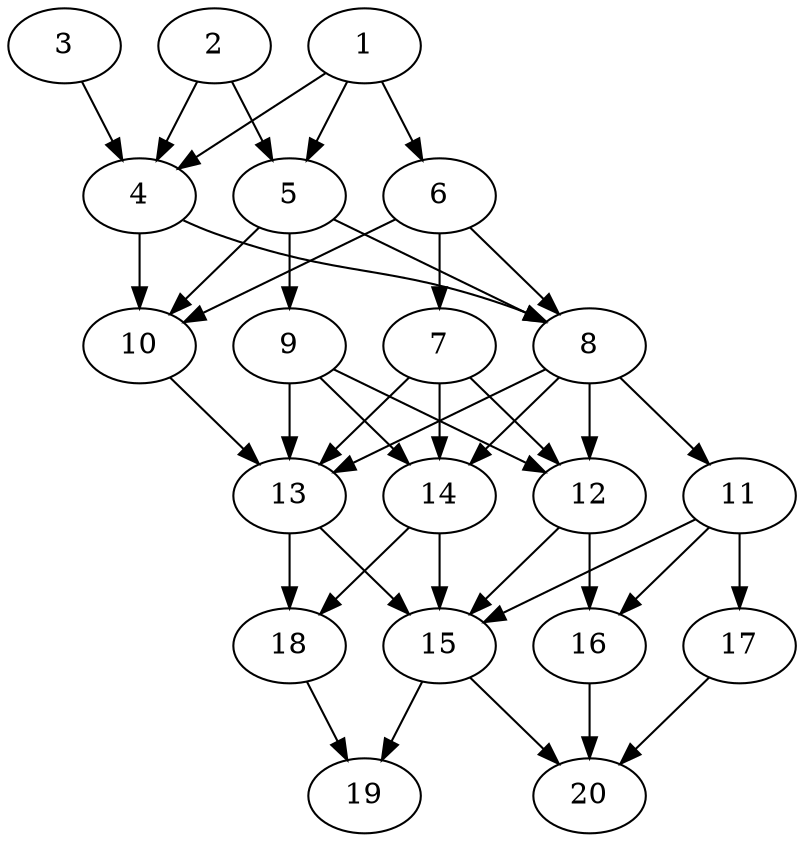 // DAG automatically generated by daggen at Tue Jul 23 14:31:37 2019
// ./daggen --dot -n 20 --ccr 0.5 --fat 0.5 --regular 0.5 --density 0.8 --mindata 5242880 --maxdata 52428800 
digraph G {
  1 [size="66975744", alpha="0.15", expect_size="33487872"] 
  1 -> 4 [size ="33487872"]
  1 -> 5 [size ="33487872"]
  1 -> 6 [size ="33487872"]
  2 [size="21583872", alpha="0.04", expect_size="10791936"] 
  2 -> 4 [size ="10791936"]
  2 -> 5 [size ="10791936"]
  3 [size="69488640", alpha="0.12", expect_size="34744320"] 
  3 -> 4 [size ="34744320"]
  4 [size="46020608", alpha="0.05", expect_size="23010304"] 
  4 -> 8 [size ="23010304"]
  4 -> 10 [size ="23010304"]
  5 [size="87564288", alpha="0.01", expect_size="43782144"] 
  5 -> 8 [size ="43782144"]
  5 -> 9 [size ="43782144"]
  5 -> 10 [size ="43782144"]
  6 [size="96901120", alpha="0.08", expect_size="48450560"] 
  6 -> 7 [size ="48450560"]
  6 -> 8 [size ="48450560"]
  6 -> 10 [size ="48450560"]
  7 [size="80855040", alpha="0.09", expect_size="40427520"] 
  7 -> 12 [size ="40427520"]
  7 -> 13 [size ="40427520"]
  7 -> 14 [size ="40427520"]
  8 [size="46917632", alpha="0.19", expect_size="23458816"] 
  8 -> 11 [size ="23458816"]
  8 -> 12 [size ="23458816"]
  8 -> 13 [size ="23458816"]
  8 -> 14 [size ="23458816"]
  9 [size="33480704", alpha="0.06", expect_size="16740352"] 
  9 -> 12 [size ="16740352"]
  9 -> 13 [size ="16740352"]
  9 -> 14 [size ="16740352"]
  10 [size="82765824", alpha="0.16", expect_size="41382912"] 
  10 -> 13 [size ="41382912"]
  11 [size="12185600", alpha="0.07", expect_size="6092800"] 
  11 -> 15 [size ="6092800"]
  11 -> 16 [size ="6092800"]
  11 -> 17 [size ="6092800"]
  12 [size="81958912", alpha="0.03", expect_size="40979456"] 
  12 -> 15 [size ="40979456"]
  12 -> 16 [size ="40979456"]
  13 [size="101857280", alpha="0.04", expect_size="50928640"] 
  13 -> 15 [size ="50928640"]
  13 -> 18 [size ="50928640"]
  14 [size="66336768", alpha="0.12", expect_size="33168384"] 
  14 -> 15 [size ="33168384"]
  14 -> 18 [size ="33168384"]
  15 [size="88229888", alpha="0.04", expect_size="44114944"] 
  15 -> 19 [size ="44114944"]
  15 -> 20 [size ="44114944"]
  16 [size="91353088", alpha="0.00", expect_size="45676544"] 
  16 -> 20 [size ="45676544"]
  17 [size="35592192", alpha="0.13", expect_size="17796096"] 
  17 -> 20 [size ="17796096"]
  18 [size="79953920", alpha="0.17", expect_size="39976960"] 
  18 -> 19 [size ="39976960"]
  19 [size="73465856", alpha="0.10", expect_size="36732928"] 
  20 [size="101246976", alpha="0.16", expect_size="50623488"] 
}
